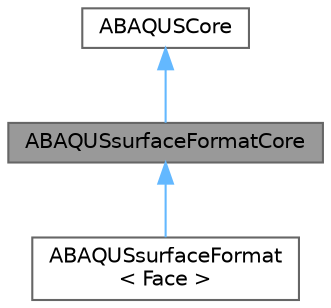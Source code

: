 digraph "ABAQUSsurfaceFormatCore"
{
 // LATEX_PDF_SIZE
  bgcolor="transparent";
  edge [fontname=Helvetica,fontsize=10,labelfontname=Helvetica,labelfontsize=10];
  node [fontname=Helvetica,fontsize=10,shape=box,height=0.2,width=0.4];
  Node1 [id="Node000001",label="ABAQUSsurfaceFormatCore",height=0.2,width=0.4,color="gray40", fillcolor="grey60", style="filled", fontcolor="black",tooltip="Internal class used by the ABAQUSsurfaceFormat."];
  Node2 -> Node1 [id="edge1_Node000001_Node000002",dir="back",color="steelblue1",style="solid",tooltip=" "];
  Node2 [id="Node000002",label="ABAQUSCore",height=0.2,width=0.4,color="gray40", fillcolor="white", style="filled",URL="$classFoam_1_1fileFormats_1_1ABAQUSCore.html",tooltip="Core routines used when reading/writing ABAQUS files."];
  Node1 -> Node3 [id="edge2_Node000001_Node000003",dir="back",color="steelblue1",style="solid",tooltip=" "];
  Node3 [id="Node000003",label="ABAQUSsurfaceFormat\l\< Face \>",height=0.2,width=0.4,color="gray40", fillcolor="white", style="filled",URL="$classFoam_1_1fileFormats_1_1ABAQUSsurfaceFormat.html",tooltip="Abaqus surface reader."];
}
